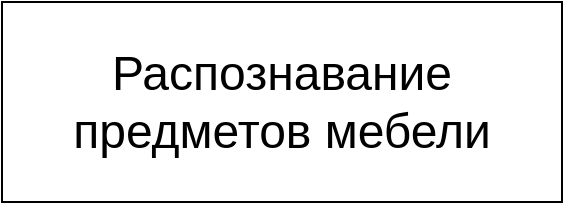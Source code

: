 <mxfile version="27.0.5">
  <diagram name="Page-1" id="W58gwNn7A9NWbdoWpvOe">
    <mxGraphModel dx="786" dy="462" grid="1" gridSize="10" guides="1" tooltips="1" connect="1" arrows="1" fold="1" page="1" pageScale="1" pageWidth="827" pageHeight="1169" math="0" shadow="0">
      <root>
        <mxCell id="0" />
        <mxCell id="1" parent="0" />
        <mxCell id="63yHDcw9Yu4E2TR91u_2-1" value="&lt;font style=&quot;font-size: 24px;&quot;&gt;Распознавание предметов мебели&lt;/font&gt;" style="rounded=0;whiteSpace=wrap;html=1;" vertex="1" parent="1">
          <mxGeometry x="270" y="130" width="280" height="100" as="geometry" />
        </mxCell>
      </root>
    </mxGraphModel>
  </diagram>
</mxfile>
